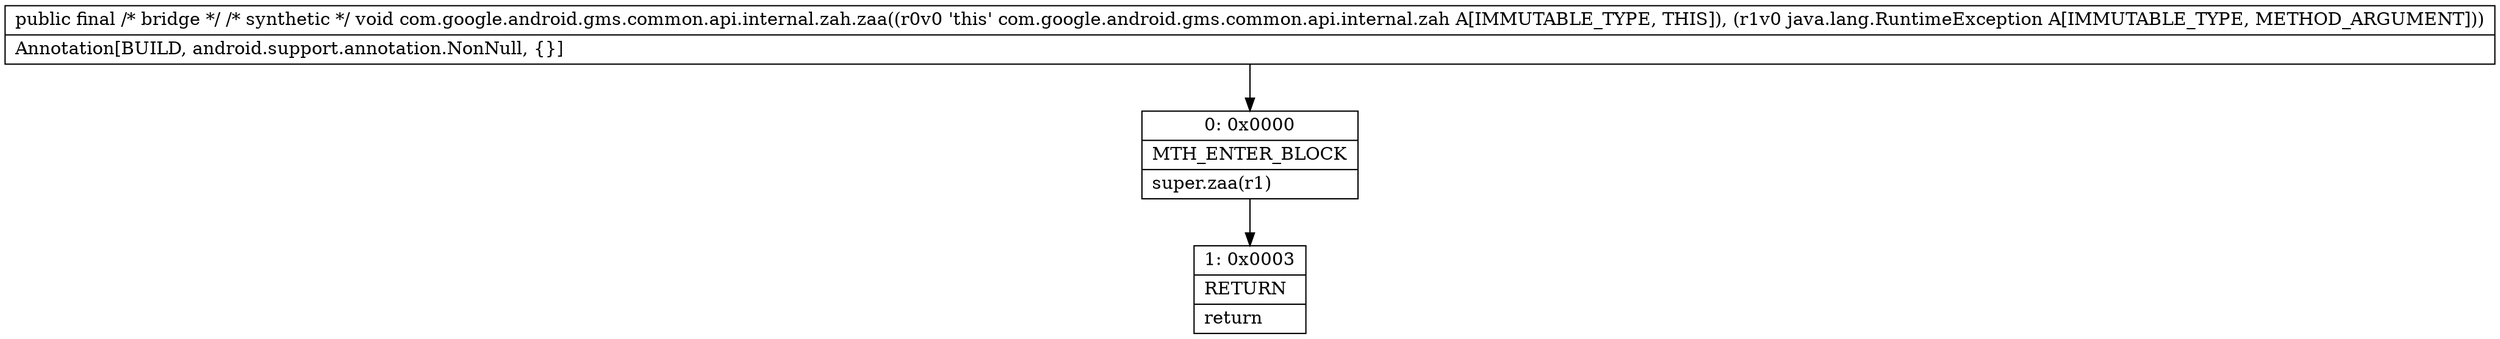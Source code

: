 digraph "CFG forcom.google.android.gms.common.api.internal.zah.zaa(Ljava\/lang\/RuntimeException;)V" {
Node_0 [shape=record,label="{0\:\ 0x0000|MTH_ENTER_BLOCK\l|super.zaa(r1)\l}"];
Node_1 [shape=record,label="{1\:\ 0x0003|RETURN\l|return\l}"];
MethodNode[shape=record,label="{public final \/* bridge *\/ \/* synthetic *\/ void com.google.android.gms.common.api.internal.zah.zaa((r0v0 'this' com.google.android.gms.common.api.internal.zah A[IMMUTABLE_TYPE, THIS]), (r1v0 java.lang.RuntimeException A[IMMUTABLE_TYPE, METHOD_ARGUMENT]))  | Annotation[BUILD, android.support.annotation.NonNull, \{\}]\l}"];
MethodNode -> Node_0;
Node_0 -> Node_1;
}

